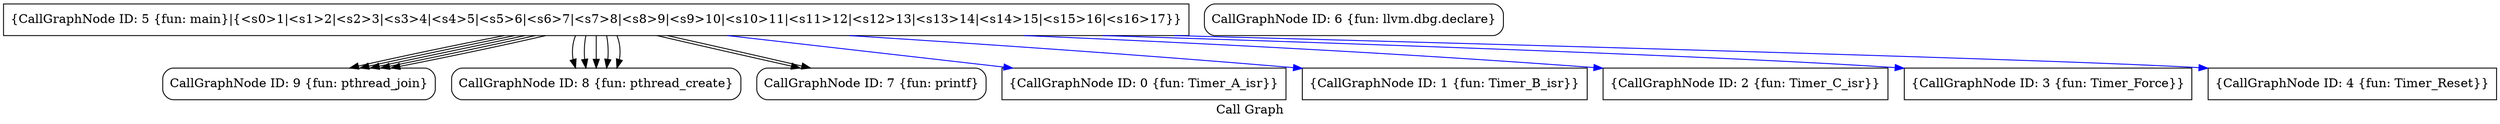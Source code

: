 digraph "Call Graph" {
	label="Call Graph";

	Node0xf9af80 [shape=record,shape=Mrecord,label="{CallGraphNode ID: 9 \{fun: pthread_join\}}"];
	Node0xf9aea0 [shape=record,shape=Mrecord,label="{CallGraphNode ID: 8 \{fun: pthread_create\}}"];
	Node0xf9adc0 [shape=record,shape=Mrecord,label="{CallGraphNode ID: 7 \{fun: printf\}}"];
	Node0xf9ace0 [shape=record,shape=Mrecord,label="{CallGraphNode ID: 6 \{fun: llvm.dbg.declare\}}"];
	Node0xf9ac00 [shape=record,shape=box,label="{CallGraphNode ID: 5 \{fun: main\}|{<s0>1|<s1>2|<s2>3|<s3>4|<s4>5|<s5>6|<s6>7|<s7>8|<s8>9|<s9>10|<s10>11|<s11>12|<s12>13|<s13>14|<s14>15|<s15>16|<s16>17}}"];
	Node0xf9ac00:s0 -> Node0xf9adc0[color=black];
	Node0xf9ac00:s1 -> Node0xf9aea0[color=black];
	Node0xf9ac00:s2 -> Node0xf9aea0[color=black];
	Node0xf9ac00:s3 -> Node0xf9aea0[color=black];
	Node0xf9ac00:s4 -> Node0xf9aea0[color=black];
	Node0xf9ac00:s5 -> Node0xf9aea0[color=black];
	Node0xf9ac00:s6 -> Node0xf9af80[color=black];
	Node0xf9ac00:s7 -> Node0xf9af80[color=black];
	Node0xf9ac00:s8 -> Node0xf9af80[color=black];
	Node0xf9ac00:s9 -> Node0xf9af80[color=black];
	Node0xf9ac00:s10 -> Node0xf9af80[color=black];
	Node0xf9ac00:s11 -> Node0xf9adc0[color=black];
	Node0xf9ac00:s12 -> Node0xf9a6c0[color=blue];
	Node0xf9ac00:s13 -> Node0xf9a880[color=blue];
	Node0xf9ac00:s14 -> Node0xf9a960[color=blue];
	Node0xf9ac00:s15 -> Node0xf9aa40[color=blue];
	Node0xf9ac00:s16 -> Node0xf9ab20[color=blue];
	Node0xf9ab20 [shape=record,shape=box,label="{CallGraphNode ID: 4 \{fun: Timer_Reset\}}"];
	Node0xf9aa40 [shape=record,shape=box,label="{CallGraphNode ID: 3 \{fun: Timer_Force\}}"];
	Node0xf9a960 [shape=record,shape=box,label="{CallGraphNode ID: 2 \{fun: Timer_C_isr\}}"];
	Node0xf9a880 [shape=record,shape=box,label="{CallGraphNode ID: 1 \{fun: Timer_B_isr\}}"];
	Node0xf9a6c0 [shape=record,shape=box,label="{CallGraphNode ID: 0 \{fun: Timer_A_isr\}}"];
}
